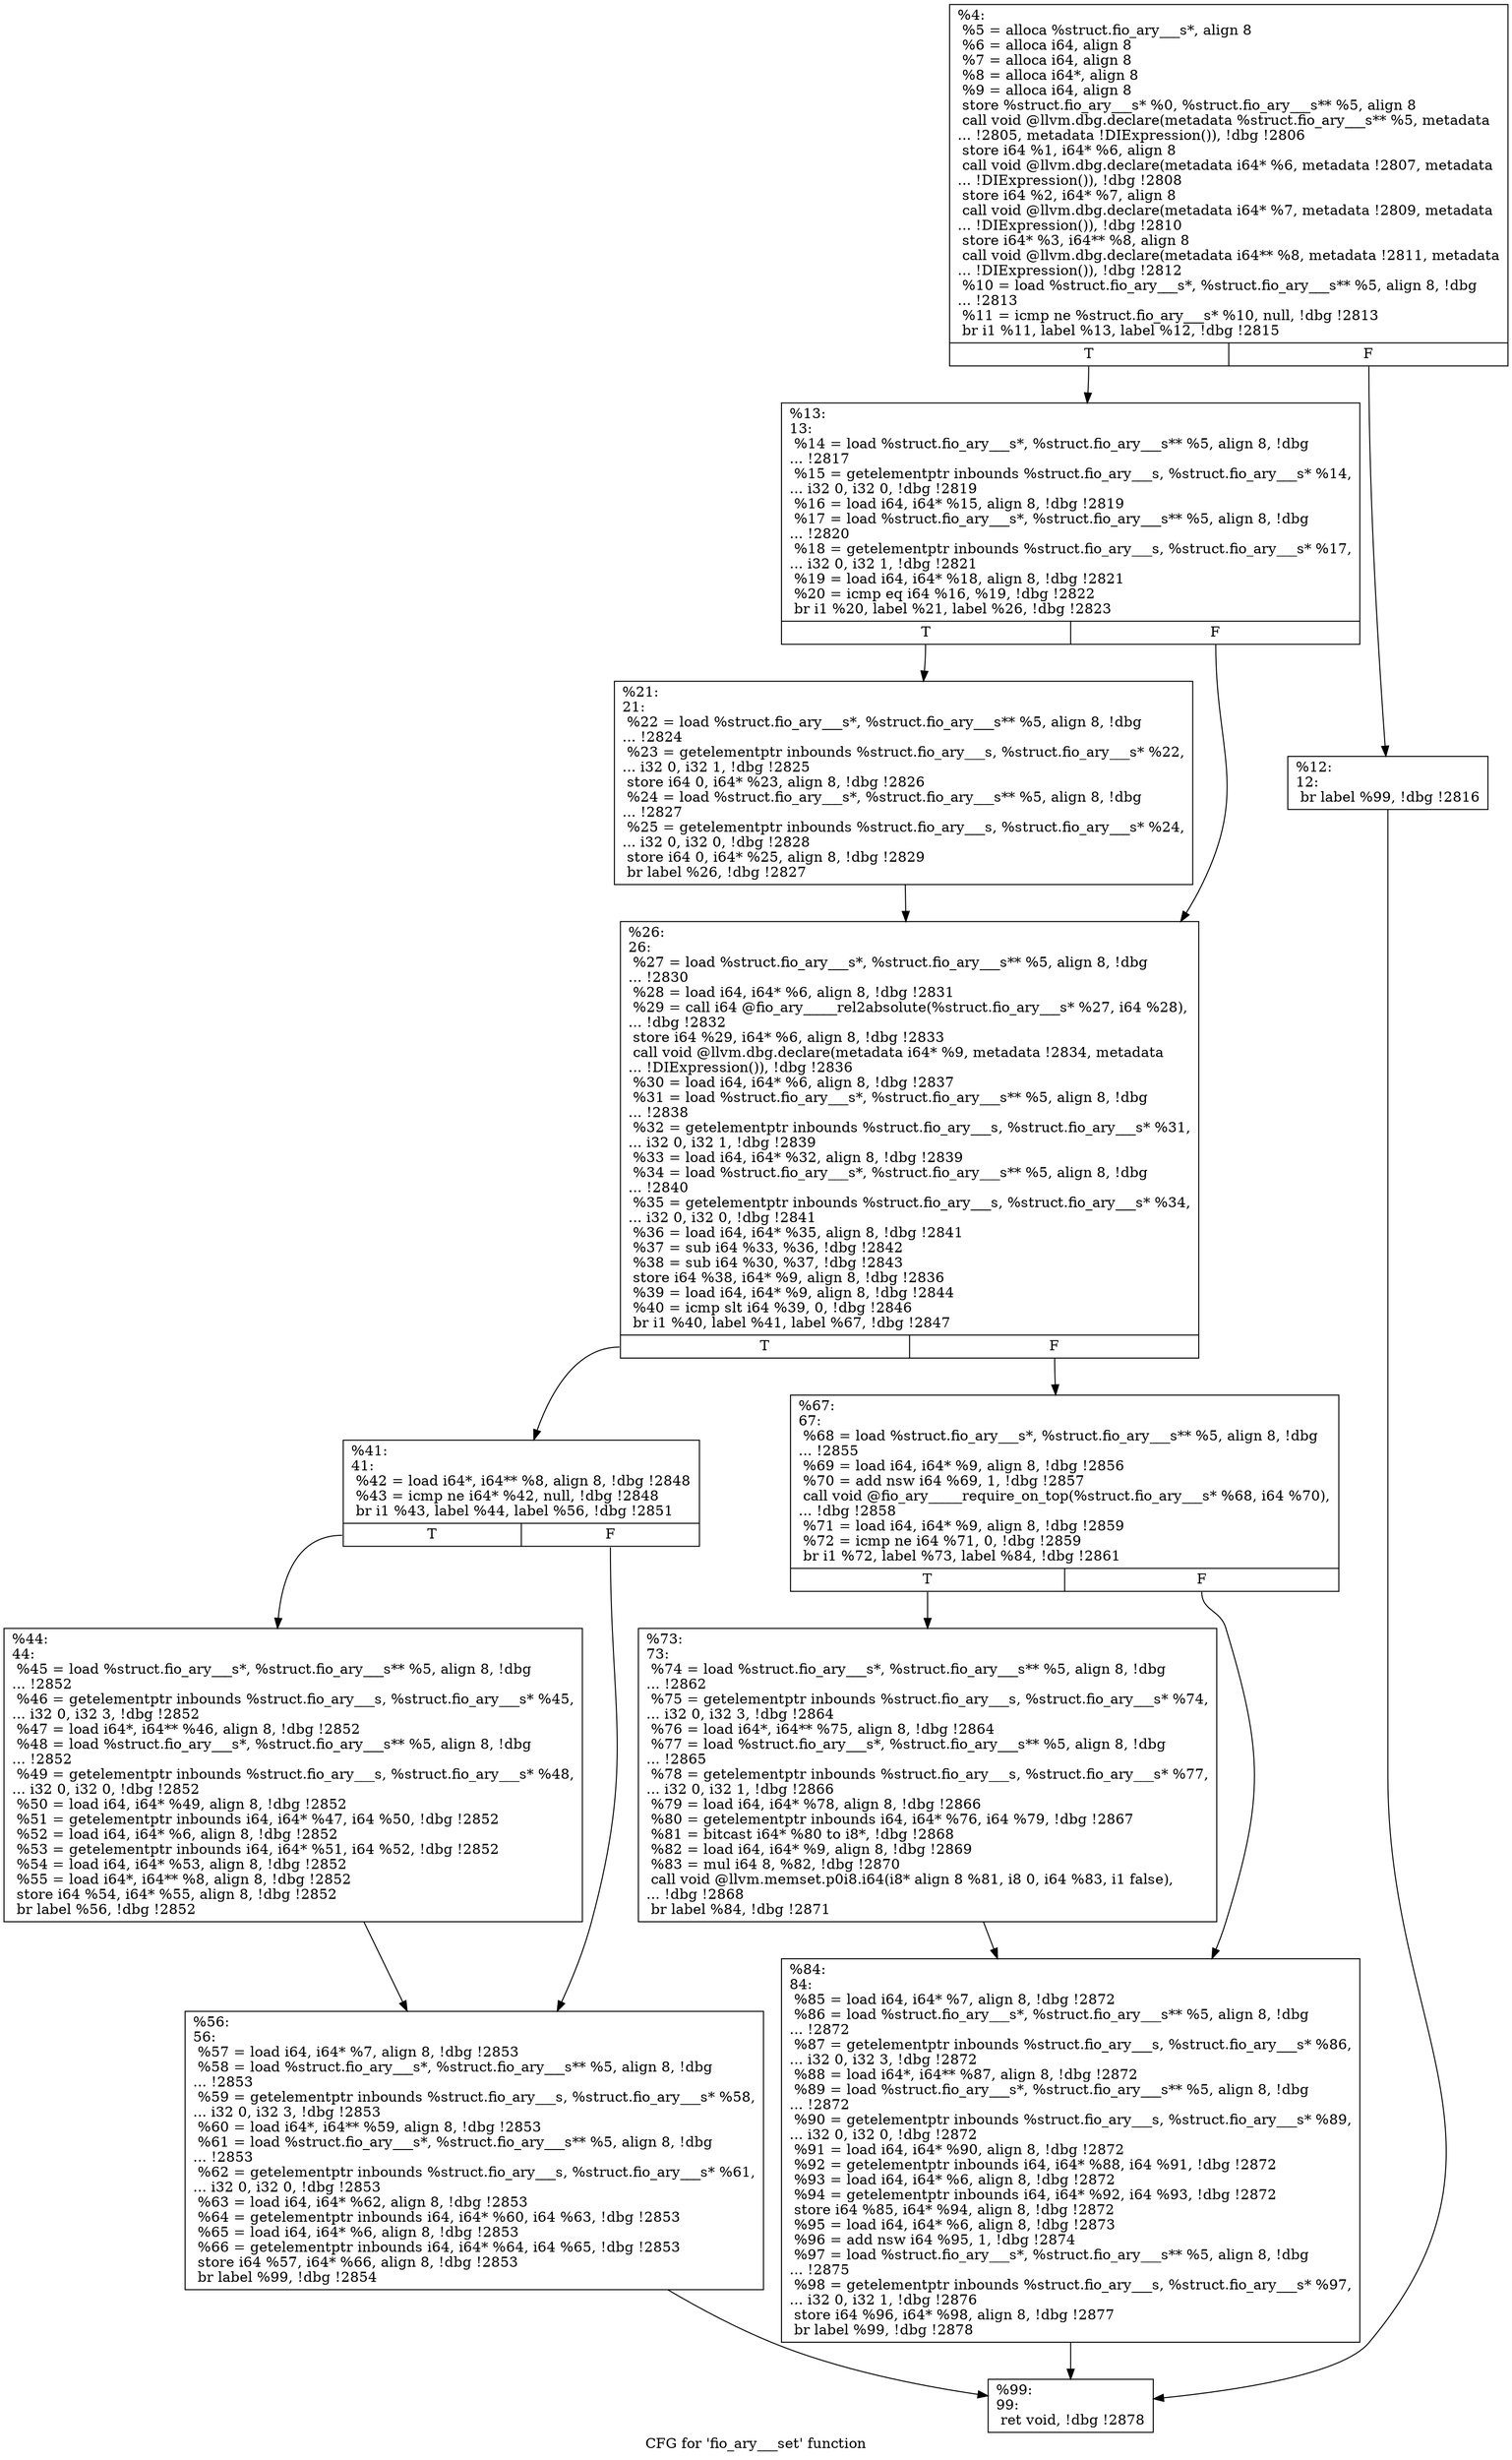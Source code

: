 digraph "CFG for 'fio_ary___set' function" {
	label="CFG for 'fio_ary___set' function";

	Node0x556851a5fe40 [shape=record,label="{%4:\l  %5 = alloca %struct.fio_ary___s*, align 8\l  %6 = alloca i64, align 8\l  %7 = alloca i64, align 8\l  %8 = alloca i64*, align 8\l  %9 = alloca i64, align 8\l  store %struct.fio_ary___s* %0, %struct.fio_ary___s** %5, align 8\l  call void @llvm.dbg.declare(metadata %struct.fio_ary___s** %5, metadata\l... !2805, metadata !DIExpression()), !dbg !2806\l  store i64 %1, i64* %6, align 8\l  call void @llvm.dbg.declare(metadata i64* %6, metadata !2807, metadata\l... !DIExpression()), !dbg !2808\l  store i64 %2, i64* %7, align 8\l  call void @llvm.dbg.declare(metadata i64* %7, metadata !2809, metadata\l... !DIExpression()), !dbg !2810\l  store i64* %3, i64** %8, align 8\l  call void @llvm.dbg.declare(metadata i64** %8, metadata !2811, metadata\l... !DIExpression()), !dbg !2812\l  %10 = load %struct.fio_ary___s*, %struct.fio_ary___s** %5, align 8, !dbg\l... !2813\l  %11 = icmp ne %struct.fio_ary___s* %10, null, !dbg !2813\l  br i1 %11, label %13, label %12, !dbg !2815\l|{<s0>T|<s1>F}}"];
	Node0x556851a5fe40:s0 -> Node0x556851a618d0;
	Node0x556851a5fe40:s1 -> Node0x556851a61880;
	Node0x556851a61880 [shape=record,label="{%12:\l12:                                               \l  br label %99, !dbg !2816\l}"];
	Node0x556851a61880 -> Node0x556851a61ba0;
	Node0x556851a618d0 [shape=record,label="{%13:\l13:                                               \l  %14 = load %struct.fio_ary___s*, %struct.fio_ary___s** %5, align 8, !dbg\l... !2817\l  %15 = getelementptr inbounds %struct.fio_ary___s, %struct.fio_ary___s* %14,\l... i32 0, i32 0, !dbg !2819\l  %16 = load i64, i64* %15, align 8, !dbg !2819\l  %17 = load %struct.fio_ary___s*, %struct.fio_ary___s** %5, align 8, !dbg\l... !2820\l  %18 = getelementptr inbounds %struct.fio_ary___s, %struct.fio_ary___s* %17,\l... i32 0, i32 1, !dbg !2821\l  %19 = load i64, i64* %18, align 8, !dbg !2821\l  %20 = icmp eq i64 %16, %19, !dbg !2822\l  br i1 %20, label %21, label %26, !dbg !2823\l|{<s0>T|<s1>F}}"];
	Node0x556851a618d0:s0 -> Node0x556851a61920;
	Node0x556851a618d0:s1 -> Node0x556851a61970;
	Node0x556851a61920 [shape=record,label="{%21:\l21:                                               \l  %22 = load %struct.fio_ary___s*, %struct.fio_ary___s** %5, align 8, !dbg\l... !2824\l  %23 = getelementptr inbounds %struct.fio_ary___s, %struct.fio_ary___s* %22,\l... i32 0, i32 1, !dbg !2825\l  store i64 0, i64* %23, align 8, !dbg !2826\l  %24 = load %struct.fio_ary___s*, %struct.fio_ary___s** %5, align 8, !dbg\l... !2827\l  %25 = getelementptr inbounds %struct.fio_ary___s, %struct.fio_ary___s* %24,\l... i32 0, i32 0, !dbg !2828\l  store i64 0, i64* %25, align 8, !dbg !2829\l  br label %26, !dbg !2827\l}"];
	Node0x556851a61920 -> Node0x556851a61970;
	Node0x556851a61970 [shape=record,label="{%26:\l26:                                               \l  %27 = load %struct.fio_ary___s*, %struct.fio_ary___s** %5, align 8, !dbg\l... !2830\l  %28 = load i64, i64* %6, align 8, !dbg !2831\l  %29 = call i64 @fio_ary_____rel2absolute(%struct.fio_ary___s* %27, i64 %28),\l... !dbg !2832\l  store i64 %29, i64* %6, align 8, !dbg !2833\l  call void @llvm.dbg.declare(metadata i64* %9, metadata !2834, metadata\l... !DIExpression()), !dbg !2836\l  %30 = load i64, i64* %6, align 8, !dbg !2837\l  %31 = load %struct.fio_ary___s*, %struct.fio_ary___s** %5, align 8, !dbg\l... !2838\l  %32 = getelementptr inbounds %struct.fio_ary___s, %struct.fio_ary___s* %31,\l... i32 0, i32 1, !dbg !2839\l  %33 = load i64, i64* %32, align 8, !dbg !2839\l  %34 = load %struct.fio_ary___s*, %struct.fio_ary___s** %5, align 8, !dbg\l... !2840\l  %35 = getelementptr inbounds %struct.fio_ary___s, %struct.fio_ary___s* %34,\l... i32 0, i32 0, !dbg !2841\l  %36 = load i64, i64* %35, align 8, !dbg !2841\l  %37 = sub i64 %33, %36, !dbg !2842\l  %38 = sub i64 %30, %37, !dbg !2843\l  store i64 %38, i64* %9, align 8, !dbg !2836\l  %39 = load i64, i64* %9, align 8, !dbg !2844\l  %40 = icmp slt i64 %39, 0, !dbg !2846\l  br i1 %40, label %41, label %67, !dbg !2847\l|{<s0>T|<s1>F}}"];
	Node0x556851a61970:s0 -> Node0x556851a619c0;
	Node0x556851a61970:s1 -> Node0x556851a61ab0;
	Node0x556851a619c0 [shape=record,label="{%41:\l41:                                               \l  %42 = load i64*, i64** %8, align 8, !dbg !2848\l  %43 = icmp ne i64* %42, null, !dbg !2848\l  br i1 %43, label %44, label %56, !dbg !2851\l|{<s0>T|<s1>F}}"];
	Node0x556851a619c0:s0 -> Node0x556851a61a10;
	Node0x556851a619c0:s1 -> Node0x556851a61a60;
	Node0x556851a61a10 [shape=record,label="{%44:\l44:                                               \l  %45 = load %struct.fio_ary___s*, %struct.fio_ary___s** %5, align 8, !dbg\l... !2852\l  %46 = getelementptr inbounds %struct.fio_ary___s, %struct.fio_ary___s* %45,\l... i32 0, i32 3, !dbg !2852\l  %47 = load i64*, i64** %46, align 8, !dbg !2852\l  %48 = load %struct.fio_ary___s*, %struct.fio_ary___s** %5, align 8, !dbg\l... !2852\l  %49 = getelementptr inbounds %struct.fio_ary___s, %struct.fio_ary___s* %48,\l... i32 0, i32 0, !dbg !2852\l  %50 = load i64, i64* %49, align 8, !dbg !2852\l  %51 = getelementptr inbounds i64, i64* %47, i64 %50, !dbg !2852\l  %52 = load i64, i64* %6, align 8, !dbg !2852\l  %53 = getelementptr inbounds i64, i64* %51, i64 %52, !dbg !2852\l  %54 = load i64, i64* %53, align 8, !dbg !2852\l  %55 = load i64*, i64** %8, align 8, !dbg !2852\l  store i64 %54, i64* %55, align 8, !dbg !2852\l  br label %56, !dbg !2852\l}"];
	Node0x556851a61a10 -> Node0x556851a61a60;
	Node0x556851a61a60 [shape=record,label="{%56:\l56:                                               \l  %57 = load i64, i64* %7, align 8, !dbg !2853\l  %58 = load %struct.fio_ary___s*, %struct.fio_ary___s** %5, align 8, !dbg\l... !2853\l  %59 = getelementptr inbounds %struct.fio_ary___s, %struct.fio_ary___s* %58,\l... i32 0, i32 3, !dbg !2853\l  %60 = load i64*, i64** %59, align 8, !dbg !2853\l  %61 = load %struct.fio_ary___s*, %struct.fio_ary___s** %5, align 8, !dbg\l... !2853\l  %62 = getelementptr inbounds %struct.fio_ary___s, %struct.fio_ary___s* %61,\l... i32 0, i32 0, !dbg !2853\l  %63 = load i64, i64* %62, align 8, !dbg !2853\l  %64 = getelementptr inbounds i64, i64* %60, i64 %63, !dbg !2853\l  %65 = load i64, i64* %6, align 8, !dbg !2853\l  %66 = getelementptr inbounds i64, i64* %64, i64 %65, !dbg !2853\l  store i64 %57, i64* %66, align 8, !dbg !2853\l  br label %99, !dbg !2854\l}"];
	Node0x556851a61a60 -> Node0x556851a61ba0;
	Node0x556851a61ab0 [shape=record,label="{%67:\l67:                                               \l  %68 = load %struct.fio_ary___s*, %struct.fio_ary___s** %5, align 8, !dbg\l... !2855\l  %69 = load i64, i64* %9, align 8, !dbg !2856\l  %70 = add nsw i64 %69, 1, !dbg !2857\l  call void @fio_ary_____require_on_top(%struct.fio_ary___s* %68, i64 %70),\l... !dbg !2858\l  %71 = load i64, i64* %9, align 8, !dbg !2859\l  %72 = icmp ne i64 %71, 0, !dbg !2859\l  br i1 %72, label %73, label %84, !dbg !2861\l|{<s0>T|<s1>F}}"];
	Node0x556851a61ab0:s0 -> Node0x556851a61b00;
	Node0x556851a61ab0:s1 -> Node0x556851a61b50;
	Node0x556851a61b00 [shape=record,label="{%73:\l73:                                               \l  %74 = load %struct.fio_ary___s*, %struct.fio_ary___s** %5, align 8, !dbg\l... !2862\l  %75 = getelementptr inbounds %struct.fio_ary___s, %struct.fio_ary___s* %74,\l... i32 0, i32 3, !dbg !2864\l  %76 = load i64*, i64** %75, align 8, !dbg !2864\l  %77 = load %struct.fio_ary___s*, %struct.fio_ary___s** %5, align 8, !dbg\l... !2865\l  %78 = getelementptr inbounds %struct.fio_ary___s, %struct.fio_ary___s* %77,\l... i32 0, i32 1, !dbg !2866\l  %79 = load i64, i64* %78, align 8, !dbg !2866\l  %80 = getelementptr inbounds i64, i64* %76, i64 %79, !dbg !2867\l  %81 = bitcast i64* %80 to i8*, !dbg !2868\l  %82 = load i64, i64* %9, align 8, !dbg !2869\l  %83 = mul i64 8, %82, !dbg !2870\l  call void @llvm.memset.p0i8.i64(i8* align 8 %81, i8 0, i64 %83, i1 false),\l... !dbg !2868\l  br label %84, !dbg !2871\l}"];
	Node0x556851a61b00 -> Node0x556851a61b50;
	Node0x556851a61b50 [shape=record,label="{%84:\l84:                                               \l  %85 = load i64, i64* %7, align 8, !dbg !2872\l  %86 = load %struct.fio_ary___s*, %struct.fio_ary___s** %5, align 8, !dbg\l... !2872\l  %87 = getelementptr inbounds %struct.fio_ary___s, %struct.fio_ary___s* %86,\l... i32 0, i32 3, !dbg !2872\l  %88 = load i64*, i64** %87, align 8, !dbg !2872\l  %89 = load %struct.fio_ary___s*, %struct.fio_ary___s** %5, align 8, !dbg\l... !2872\l  %90 = getelementptr inbounds %struct.fio_ary___s, %struct.fio_ary___s* %89,\l... i32 0, i32 0, !dbg !2872\l  %91 = load i64, i64* %90, align 8, !dbg !2872\l  %92 = getelementptr inbounds i64, i64* %88, i64 %91, !dbg !2872\l  %93 = load i64, i64* %6, align 8, !dbg !2872\l  %94 = getelementptr inbounds i64, i64* %92, i64 %93, !dbg !2872\l  store i64 %85, i64* %94, align 8, !dbg !2872\l  %95 = load i64, i64* %6, align 8, !dbg !2873\l  %96 = add nsw i64 %95, 1, !dbg !2874\l  %97 = load %struct.fio_ary___s*, %struct.fio_ary___s** %5, align 8, !dbg\l... !2875\l  %98 = getelementptr inbounds %struct.fio_ary___s, %struct.fio_ary___s* %97,\l... i32 0, i32 1, !dbg !2876\l  store i64 %96, i64* %98, align 8, !dbg !2877\l  br label %99, !dbg !2878\l}"];
	Node0x556851a61b50 -> Node0x556851a61ba0;
	Node0x556851a61ba0 [shape=record,label="{%99:\l99:                                               \l  ret void, !dbg !2878\l}"];
}
